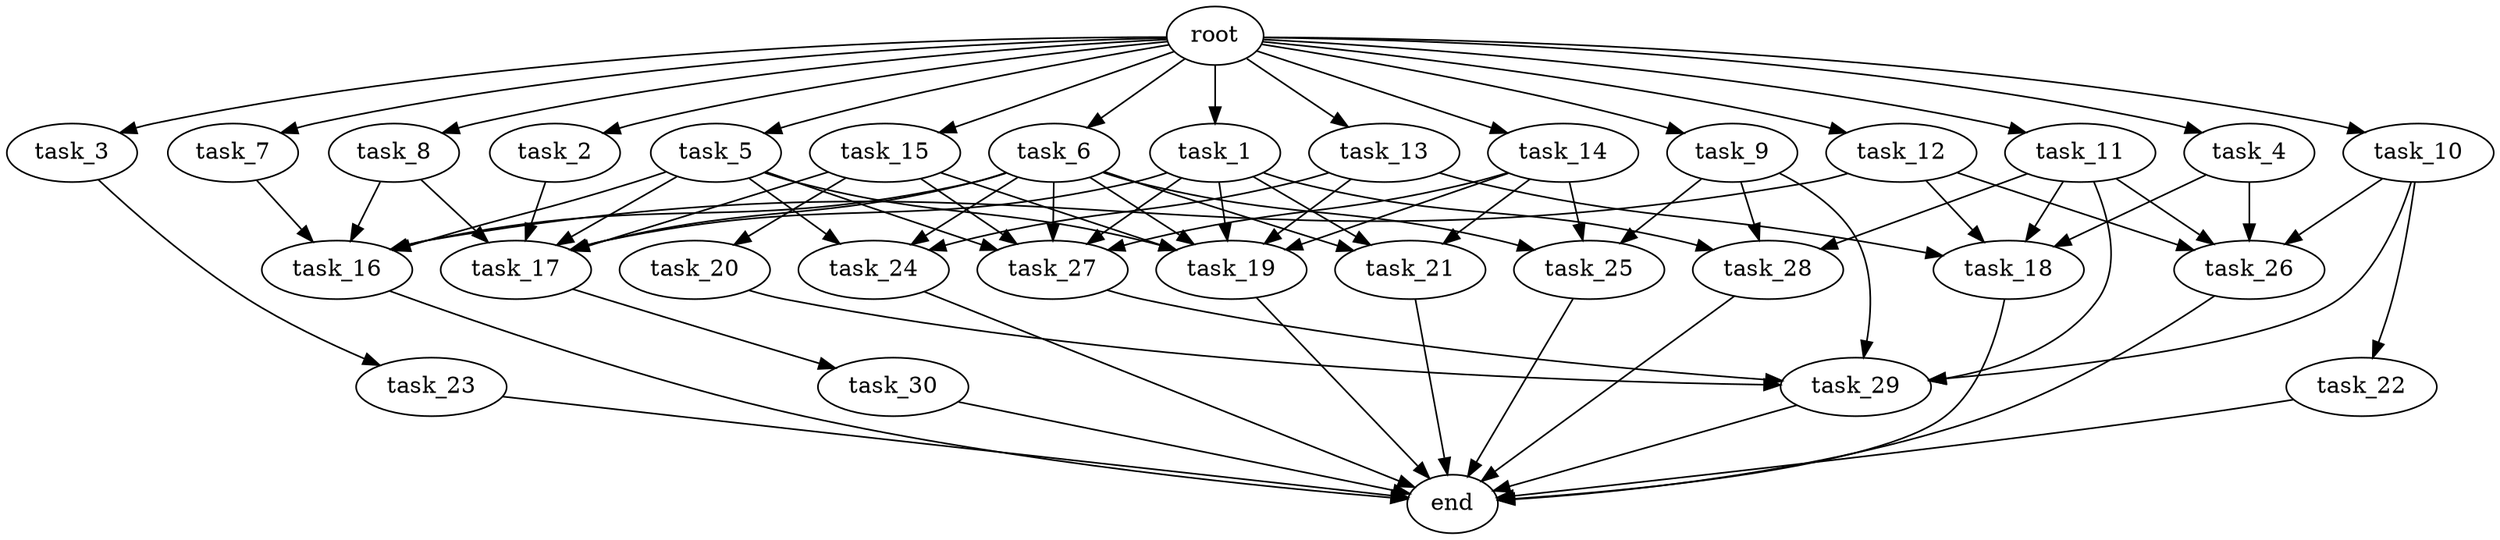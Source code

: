 digraph G {
  root [size="0.000000e+00"];
  task_1 [size="4.582588e+10"];
  task_2 [size="9.909766e+10"];
  task_3 [size="2.632474e+10"];
  task_4 [size="7.936617e+10"];
  task_5 [size="2.094601e+10"];
  task_6 [size="7.708318e+10"];
  task_7 [size="5.473230e+10"];
  task_8 [size="3.219490e+10"];
  task_9 [size="4.013807e+10"];
  task_10 [size="3.486043e+10"];
  task_11 [size="8.154879e+10"];
  task_12 [size="8.447354e+10"];
  task_13 [size="8.566607e+10"];
  task_14 [size="3.338299e+10"];
  task_15 [size="6.164411e+10"];
  task_16 [size="7.398853e+10"];
  task_17 [size="8.362520e+10"];
  task_18 [size="2.276482e+10"];
  task_19 [size="8.287002e+10"];
  task_20 [size="1.013880e+10"];
  task_21 [size="7.219685e+10"];
  task_22 [size="6.394878e+10"];
  task_23 [size="3.129931e+10"];
  task_24 [size="4.972430e+10"];
  task_25 [size="1.862735e+10"];
  task_26 [size="3.827581e+10"];
  task_27 [size="2.647539e+10"];
  task_28 [size="7.074253e+10"];
  task_29 [size="3.506588e+10"];
  task_30 [size="8.059169e+10"];
  end [size="0.000000e+00"];

  root -> task_1 [size="1.000000e-12"];
  root -> task_2 [size="1.000000e-12"];
  root -> task_3 [size="1.000000e-12"];
  root -> task_4 [size="1.000000e-12"];
  root -> task_5 [size="1.000000e-12"];
  root -> task_6 [size="1.000000e-12"];
  root -> task_7 [size="1.000000e-12"];
  root -> task_8 [size="1.000000e-12"];
  root -> task_9 [size="1.000000e-12"];
  root -> task_10 [size="1.000000e-12"];
  root -> task_11 [size="1.000000e-12"];
  root -> task_12 [size="1.000000e-12"];
  root -> task_13 [size="1.000000e-12"];
  root -> task_14 [size="1.000000e-12"];
  root -> task_15 [size="1.000000e-12"];
  task_1 -> task_17 [size="1.393753e+08"];
  task_1 -> task_19 [size="1.381167e+08"];
  task_1 -> task_21 [size="2.406562e+08"];
  task_1 -> task_27 [size="5.295078e+07"];
  task_1 -> task_28 [size="2.358084e+08"];
  task_2 -> task_17 [size="1.393753e+08"];
  task_3 -> task_23 [size="3.129931e+08"];
  task_4 -> task_18 [size="5.691204e+07"];
  task_4 -> task_26 [size="9.568953e+07"];
  task_5 -> task_16 [size="1.479771e+08"];
  task_5 -> task_17 [size="1.393753e+08"];
  task_5 -> task_19 [size="1.381167e+08"];
  task_5 -> task_24 [size="1.657477e+08"];
  task_5 -> task_27 [size="5.295078e+07"];
  task_6 -> task_16 [size="1.479771e+08"];
  task_6 -> task_17 [size="1.393753e+08"];
  task_6 -> task_19 [size="1.381167e+08"];
  task_6 -> task_21 [size="2.406562e+08"];
  task_6 -> task_24 [size="1.657477e+08"];
  task_6 -> task_25 [size="6.209118e+07"];
  task_6 -> task_27 [size="5.295078e+07"];
  task_7 -> task_16 [size="1.479771e+08"];
  task_8 -> task_16 [size="1.479771e+08"];
  task_8 -> task_17 [size="1.393753e+08"];
  task_9 -> task_25 [size="6.209118e+07"];
  task_9 -> task_28 [size="2.358084e+08"];
  task_9 -> task_29 [size="7.013177e+07"];
  task_10 -> task_22 [size="6.394878e+08"];
  task_10 -> task_26 [size="9.568953e+07"];
  task_10 -> task_29 [size="7.013177e+07"];
  task_11 -> task_18 [size="5.691204e+07"];
  task_11 -> task_26 [size="9.568953e+07"];
  task_11 -> task_28 [size="2.358084e+08"];
  task_11 -> task_29 [size="7.013177e+07"];
  task_12 -> task_16 [size="1.479771e+08"];
  task_12 -> task_18 [size="5.691204e+07"];
  task_12 -> task_26 [size="9.568953e+07"];
  task_13 -> task_18 [size="5.691204e+07"];
  task_13 -> task_19 [size="1.381167e+08"];
  task_13 -> task_24 [size="1.657477e+08"];
  task_14 -> task_19 [size="1.381167e+08"];
  task_14 -> task_21 [size="2.406562e+08"];
  task_14 -> task_25 [size="6.209118e+07"];
  task_14 -> task_27 [size="5.295078e+07"];
  task_15 -> task_17 [size="1.393753e+08"];
  task_15 -> task_19 [size="1.381167e+08"];
  task_15 -> task_20 [size="1.013880e+08"];
  task_15 -> task_27 [size="5.295078e+07"];
  task_16 -> end [size="1.000000e-12"];
  task_17 -> task_30 [size="8.059169e+08"];
  task_18 -> end [size="1.000000e-12"];
  task_19 -> end [size="1.000000e-12"];
  task_20 -> task_29 [size="7.013177e+07"];
  task_21 -> end [size="1.000000e-12"];
  task_22 -> end [size="1.000000e-12"];
  task_23 -> end [size="1.000000e-12"];
  task_24 -> end [size="1.000000e-12"];
  task_25 -> end [size="1.000000e-12"];
  task_26 -> end [size="1.000000e-12"];
  task_27 -> task_29 [size="7.013177e+07"];
  task_28 -> end [size="1.000000e-12"];
  task_29 -> end [size="1.000000e-12"];
  task_30 -> end [size="1.000000e-12"];
}
